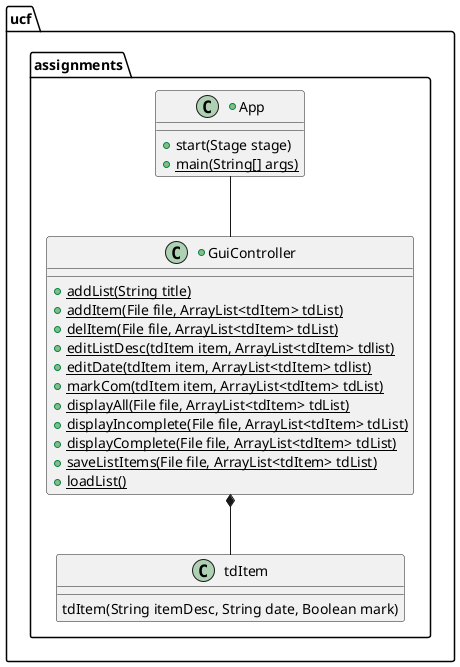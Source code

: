 @startuml
'https://plantuml.com/class-diagram

package ucf.assignments{

    GuiController *-- tdItem
    App -- GuiController

    +Class App{
    +start(Stage stage)
    +{static}main(String[] args)
    }

    Class tdItem{
        tdItem(String itemDesc, String date, Boolean mark)
    }

    +Class GuiController{
        +{static}addList(String title)
        +{static}addItem(File file, ArrayList<tdItem> tdList)
        +{static}delItem(File file, ArrayList<tdItem> tdList)
        +{static}editListDesc(tdItem item, ArrayList<tdItem> tdlist)
        +{static}editDate(tdItem item, ArrayList<tdItem> tdlist)
        +{static}markCom(tdItem item, ArrayList<tdItem> tdList)
        +{static}displayAll(File file, ArrayList<tdItem> tdList)
        +{static}displayIncomplete(File file, ArrayList<tdItem> tdList)
        +{static}displayComplete(File file, ArrayList<tdItem> tdList)
        +{static}saveListItems(File file, ArrayList<tdItem> tdList)
        +{static}loadList()
    }
}
@enduml
